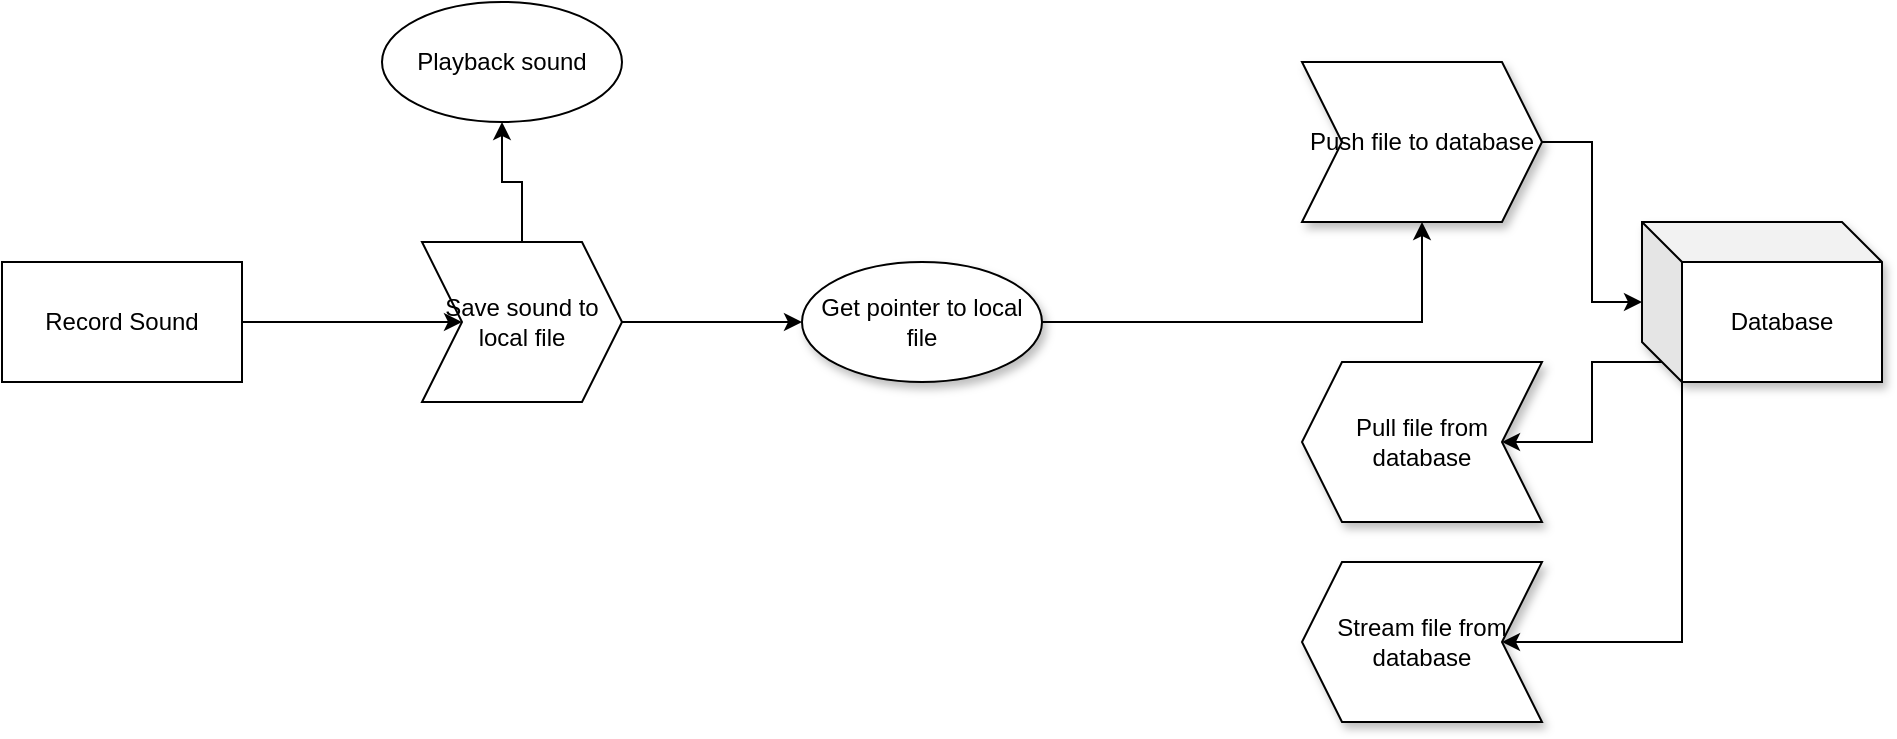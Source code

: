 <mxfile version="20.5.1" type="github">
  <diagram id="zsfYO3QdFuRWlgzIXR3R" name="Page-1">
    <mxGraphModel dx="1028" dy="593" grid="1" gridSize="10" guides="1" tooltips="1" connect="1" arrows="1" fold="1" page="1" pageScale="1" pageWidth="850" pageHeight="1100" math="0" shadow="0">
      <root>
        <mxCell id="0" />
        <mxCell id="1" parent="0" />
        <mxCell id="f9NHMcaMthl4y1IPpYa1-1" value="Text" style="text;html=1;resizable=0;autosize=1;align=center;verticalAlign=middle;points=[];fillColor=none;strokeColor=none;rounded=0;" vertex="1" parent="1">
          <mxGeometry x="400" y="300" width="40" height="20" as="geometry" />
        </mxCell>
        <mxCell id="f9NHMcaMthl4y1IPpYa1-4" value="" style="edgeStyle=orthogonalEdgeStyle;rounded=0;orthogonalLoop=1;jettySize=auto;html=1;" edge="1" parent="1" source="f9NHMcaMthl4y1IPpYa1-2" target="f9NHMcaMthl4y1IPpYa1-3">
          <mxGeometry relative="1" as="geometry" />
        </mxCell>
        <mxCell id="f9NHMcaMthl4y1IPpYa1-2" value="Record Sound" style="rounded=0;whiteSpace=wrap;html=1;" vertex="1" parent="1">
          <mxGeometry x="360" y="280" width="120" height="60" as="geometry" />
        </mxCell>
        <mxCell id="f9NHMcaMthl4y1IPpYa1-6" value="" style="edgeStyle=orthogonalEdgeStyle;rounded=0;orthogonalLoop=1;jettySize=auto;html=1;" edge="1" parent="1" source="f9NHMcaMthl4y1IPpYa1-3" target="f9NHMcaMthl4y1IPpYa1-5">
          <mxGeometry relative="1" as="geometry" />
        </mxCell>
        <mxCell id="f9NHMcaMthl4y1IPpYa1-8" value="" style="edgeStyle=orthogonalEdgeStyle;rounded=0;orthogonalLoop=1;jettySize=auto;html=1;" edge="1" parent="1" source="f9NHMcaMthl4y1IPpYa1-3" target="f9NHMcaMthl4y1IPpYa1-7">
          <mxGeometry relative="1" as="geometry" />
        </mxCell>
        <mxCell id="f9NHMcaMthl4y1IPpYa1-3" value="Save sound to local file" style="shape=step;perimeter=stepPerimeter;whiteSpace=wrap;html=1;fixedSize=1;rounded=0;" vertex="1" parent="1">
          <mxGeometry x="570" y="270" width="100" height="80" as="geometry" />
        </mxCell>
        <mxCell id="f9NHMcaMthl4y1IPpYa1-5" value="Playback sound" style="ellipse;whiteSpace=wrap;html=1;rounded=0;" vertex="1" parent="1">
          <mxGeometry x="550" y="150" width="120" height="60" as="geometry" />
        </mxCell>
        <mxCell id="f9NHMcaMthl4y1IPpYa1-24" style="edgeStyle=orthogonalEdgeStyle;rounded=0;orthogonalLoop=1;jettySize=auto;html=1;exitX=0;exitY=0.5;exitDx=0;exitDy=0;" edge="1" parent="1" source="f9NHMcaMthl4y1IPpYa1-7" target="f9NHMcaMthl4y1IPpYa1-14">
          <mxGeometry relative="1" as="geometry" />
        </mxCell>
        <mxCell id="f9NHMcaMthl4y1IPpYa1-7" value="Get pointer to local file" style="ellipse;whiteSpace=wrap;html=1;rounded=0;direction=west;shadow=1;" vertex="1" parent="1">
          <mxGeometry x="760" y="280" width="120" height="60" as="geometry" />
        </mxCell>
        <mxCell id="f9NHMcaMthl4y1IPpYa1-21" style="edgeStyle=orthogonalEdgeStyle;rounded=0;orthogonalLoop=1;jettySize=auto;html=1;exitX=0;exitY=0;exitDx=10;exitDy=70;exitPerimeter=0;" edge="1" parent="1" source="f9NHMcaMthl4y1IPpYa1-12" target="f9NHMcaMthl4y1IPpYa1-15">
          <mxGeometry relative="1" as="geometry" />
        </mxCell>
        <mxCell id="f9NHMcaMthl4y1IPpYa1-22" style="edgeStyle=orthogonalEdgeStyle;rounded=0;orthogonalLoop=1;jettySize=auto;html=1;exitX=0;exitY=0;exitDx=20;exitDy=80;exitPerimeter=0;entryX=0;entryY=0.5;entryDx=0;entryDy=0;" edge="1" parent="1" source="f9NHMcaMthl4y1IPpYa1-12" target="f9NHMcaMthl4y1IPpYa1-17">
          <mxGeometry relative="1" as="geometry">
            <Array as="points">
              <mxPoint x="1200" y="470" />
            </Array>
          </mxGeometry>
        </mxCell>
        <mxCell id="f9NHMcaMthl4y1IPpYa1-12" value="Database" style="shape=cube;whiteSpace=wrap;html=1;boundedLbl=1;backgroundOutline=1;darkOpacity=0.05;darkOpacity2=0.1;shadow=1;" vertex="1" parent="1">
          <mxGeometry x="1180" y="260" width="120" height="80" as="geometry" />
        </mxCell>
        <mxCell id="f9NHMcaMthl4y1IPpYa1-23" style="edgeStyle=orthogonalEdgeStyle;rounded=0;orthogonalLoop=1;jettySize=auto;html=1;exitX=1;exitY=0.5;exitDx=0;exitDy=0;" edge="1" parent="1" source="f9NHMcaMthl4y1IPpYa1-14" target="f9NHMcaMthl4y1IPpYa1-12">
          <mxGeometry relative="1" as="geometry" />
        </mxCell>
        <mxCell id="f9NHMcaMthl4y1IPpYa1-14" value="Push file to database" style="shape=step;perimeter=stepPerimeter;whiteSpace=wrap;html=1;fixedSize=1;shadow=1;" vertex="1" parent="1">
          <mxGeometry x="1010" y="180" width="120" height="80" as="geometry" />
        </mxCell>
        <mxCell id="f9NHMcaMthl4y1IPpYa1-15" value="Pull file from database" style="shape=step;perimeter=stepPerimeter;whiteSpace=wrap;html=1;fixedSize=1;shadow=1;direction=west;" vertex="1" parent="1">
          <mxGeometry x="1010" y="330" width="120" height="80" as="geometry" />
        </mxCell>
        <mxCell id="f9NHMcaMthl4y1IPpYa1-16" value="&lt;span style=&quot;color: rgb(34, 34, 34); font-family: Arial, Helvetica, sans-serif; font-size: small; font-style: normal; font-variant-ligatures: normal; font-variant-caps: normal; font-weight: 400; letter-spacing: normal; orphans: 2; text-align: start; text-indent: 0px; text-transform: none; widows: 2; word-spacing: 0px; -webkit-text-stroke-width: 0px; background-color: rgb(255, 255, 255); text-decoration-thickness: initial; text-decoration-style: initial; text-decoration-color: initial; float: none; display: inline !important;&quot;&gt;210754&lt;/span&gt;" style="text;whiteSpace=wrap;html=1;" vertex="1" parent="1">
          <mxGeometry x="1050" y="470" width="80" height="40" as="geometry" />
        </mxCell>
        <mxCell id="f9NHMcaMthl4y1IPpYa1-17" value="Stream file from database" style="shape=step;perimeter=stepPerimeter;whiteSpace=wrap;html=1;fixedSize=1;shadow=1;direction=west;" vertex="1" parent="1">
          <mxGeometry x="1010" y="430" width="120" height="80" as="geometry" />
        </mxCell>
      </root>
    </mxGraphModel>
  </diagram>
</mxfile>
